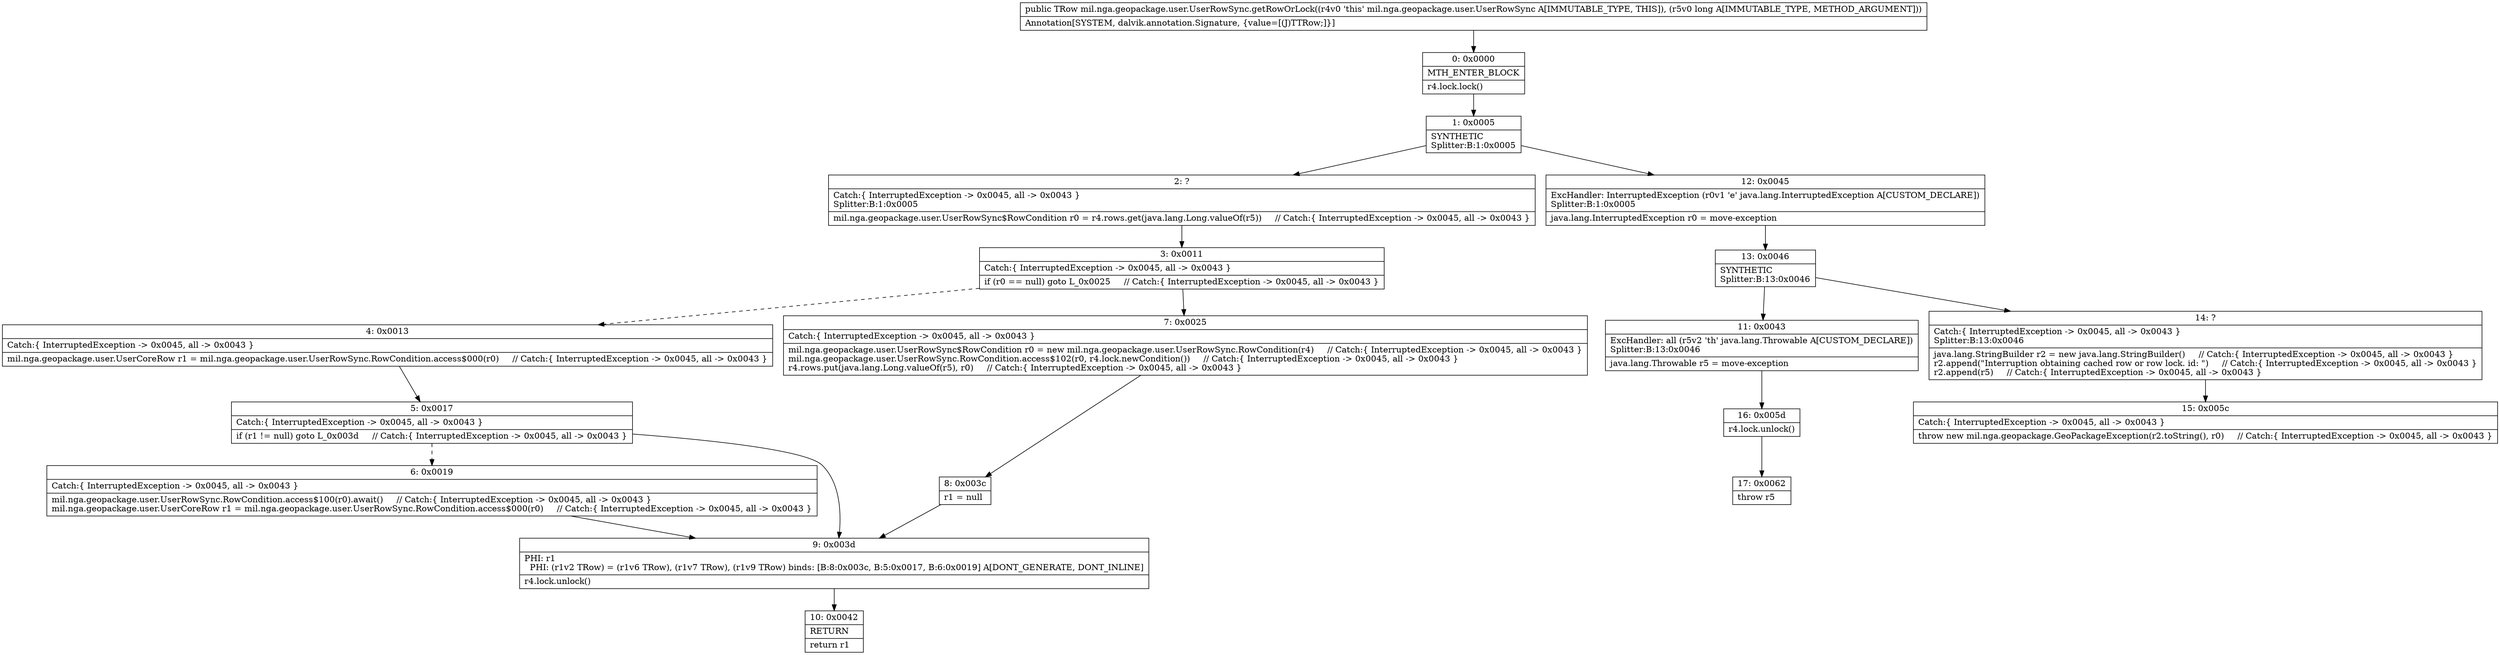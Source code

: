 digraph "CFG formil.nga.geopackage.user.UserRowSync.getRowOrLock(J)Lmil\/nga\/geopackage\/user\/UserCoreRow;" {
Node_0 [shape=record,label="{0\:\ 0x0000|MTH_ENTER_BLOCK\l|r4.lock.lock()\l}"];
Node_1 [shape=record,label="{1\:\ 0x0005|SYNTHETIC\lSplitter:B:1:0x0005\l}"];
Node_2 [shape=record,label="{2\:\ ?|Catch:\{ InterruptedException \-\> 0x0045, all \-\> 0x0043 \}\lSplitter:B:1:0x0005\l|mil.nga.geopackage.user.UserRowSync$RowCondition r0 = r4.rows.get(java.lang.Long.valueOf(r5))     \/\/ Catch:\{ InterruptedException \-\> 0x0045, all \-\> 0x0043 \}\l}"];
Node_3 [shape=record,label="{3\:\ 0x0011|Catch:\{ InterruptedException \-\> 0x0045, all \-\> 0x0043 \}\l|if (r0 == null) goto L_0x0025     \/\/ Catch:\{ InterruptedException \-\> 0x0045, all \-\> 0x0043 \}\l}"];
Node_4 [shape=record,label="{4\:\ 0x0013|Catch:\{ InterruptedException \-\> 0x0045, all \-\> 0x0043 \}\l|mil.nga.geopackage.user.UserCoreRow r1 = mil.nga.geopackage.user.UserRowSync.RowCondition.access$000(r0)     \/\/ Catch:\{ InterruptedException \-\> 0x0045, all \-\> 0x0043 \}\l}"];
Node_5 [shape=record,label="{5\:\ 0x0017|Catch:\{ InterruptedException \-\> 0x0045, all \-\> 0x0043 \}\l|if (r1 != null) goto L_0x003d     \/\/ Catch:\{ InterruptedException \-\> 0x0045, all \-\> 0x0043 \}\l}"];
Node_6 [shape=record,label="{6\:\ 0x0019|Catch:\{ InterruptedException \-\> 0x0045, all \-\> 0x0043 \}\l|mil.nga.geopackage.user.UserRowSync.RowCondition.access$100(r0).await()     \/\/ Catch:\{ InterruptedException \-\> 0x0045, all \-\> 0x0043 \}\lmil.nga.geopackage.user.UserCoreRow r1 = mil.nga.geopackage.user.UserRowSync.RowCondition.access$000(r0)     \/\/ Catch:\{ InterruptedException \-\> 0x0045, all \-\> 0x0043 \}\l}"];
Node_7 [shape=record,label="{7\:\ 0x0025|Catch:\{ InterruptedException \-\> 0x0045, all \-\> 0x0043 \}\l|mil.nga.geopackage.user.UserRowSync$RowCondition r0 = new mil.nga.geopackage.user.UserRowSync.RowCondition(r4)     \/\/ Catch:\{ InterruptedException \-\> 0x0045, all \-\> 0x0043 \}\lmil.nga.geopackage.user.UserRowSync.RowCondition.access$102(r0, r4.lock.newCondition())     \/\/ Catch:\{ InterruptedException \-\> 0x0045, all \-\> 0x0043 \}\lr4.rows.put(java.lang.Long.valueOf(r5), r0)     \/\/ Catch:\{ InterruptedException \-\> 0x0045, all \-\> 0x0043 \}\l}"];
Node_8 [shape=record,label="{8\:\ 0x003c|r1 = null\l}"];
Node_9 [shape=record,label="{9\:\ 0x003d|PHI: r1 \l  PHI: (r1v2 TRow) = (r1v6 TRow), (r1v7 TRow), (r1v9 TRow) binds: [B:8:0x003c, B:5:0x0017, B:6:0x0019] A[DONT_GENERATE, DONT_INLINE]\l|r4.lock.unlock()\l}"];
Node_10 [shape=record,label="{10\:\ 0x0042|RETURN\l|return r1\l}"];
Node_11 [shape=record,label="{11\:\ 0x0043|ExcHandler: all (r5v2 'th' java.lang.Throwable A[CUSTOM_DECLARE])\lSplitter:B:13:0x0046\l|java.lang.Throwable r5 = move\-exception\l}"];
Node_12 [shape=record,label="{12\:\ 0x0045|ExcHandler: InterruptedException (r0v1 'e' java.lang.InterruptedException A[CUSTOM_DECLARE])\lSplitter:B:1:0x0005\l|java.lang.InterruptedException r0 = move\-exception\l}"];
Node_13 [shape=record,label="{13\:\ 0x0046|SYNTHETIC\lSplitter:B:13:0x0046\l}"];
Node_14 [shape=record,label="{14\:\ ?|Catch:\{ InterruptedException \-\> 0x0045, all \-\> 0x0043 \}\lSplitter:B:13:0x0046\l|java.lang.StringBuilder r2 = new java.lang.StringBuilder()     \/\/ Catch:\{ InterruptedException \-\> 0x0045, all \-\> 0x0043 \}\lr2.append(\"Interruption obtaining cached row or row lock. id: \")     \/\/ Catch:\{ InterruptedException \-\> 0x0045, all \-\> 0x0043 \}\lr2.append(r5)     \/\/ Catch:\{ InterruptedException \-\> 0x0045, all \-\> 0x0043 \}\l}"];
Node_15 [shape=record,label="{15\:\ 0x005c|Catch:\{ InterruptedException \-\> 0x0045, all \-\> 0x0043 \}\l|throw new mil.nga.geopackage.GeoPackageException(r2.toString(), r0)     \/\/ Catch:\{ InterruptedException \-\> 0x0045, all \-\> 0x0043 \}\l}"];
Node_16 [shape=record,label="{16\:\ 0x005d|r4.lock.unlock()\l}"];
Node_17 [shape=record,label="{17\:\ 0x0062|throw r5\l}"];
MethodNode[shape=record,label="{public TRow mil.nga.geopackage.user.UserRowSync.getRowOrLock((r4v0 'this' mil.nga.geopackage.user.UserRowSync A[IMMUTABLE_TYPE, THIS]), (r5v0 long A[IMMUTABLE_TYPE, METHOD_ARGUMENT]))  | Annotation[SYSTEM, dalvik.annotation.Signature, \{value=[(J)TTRow;]\}]\l}"];
MethodNode -> Node_0;
Node_0 -> Node_1;
Node_1 -> Node_2;
Node_1 -> Node_12;
Node_2 -> Node_3;
Node_3 -> Node_4[style=dashed];
Node_3 -> Node_7;
Node_4 -> Node_5;
Node_5 -> Node_6[style=dashed];
Node_5 -> Node_9;
Node_6 -> Node_9;
Node_7 -> Node_8;
Node_8 -> Node_9;
Node_9 -> Node_10;
Node_11 -> Node_16;
Node_12 -> Node_13;
Node_13 -> Node_14;
Node_13 -> Node_11;
Node_14 -> Node_15;
Node_16 -> Node_17;
}

